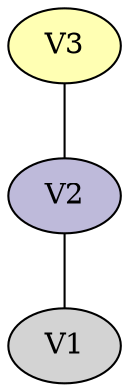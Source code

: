 graph colored {
node [style=filled colorscheme="set312"];
V2--V1;
V3--V2;
V2[fillcolor="3"];
V3[fillcolor="2"];
}